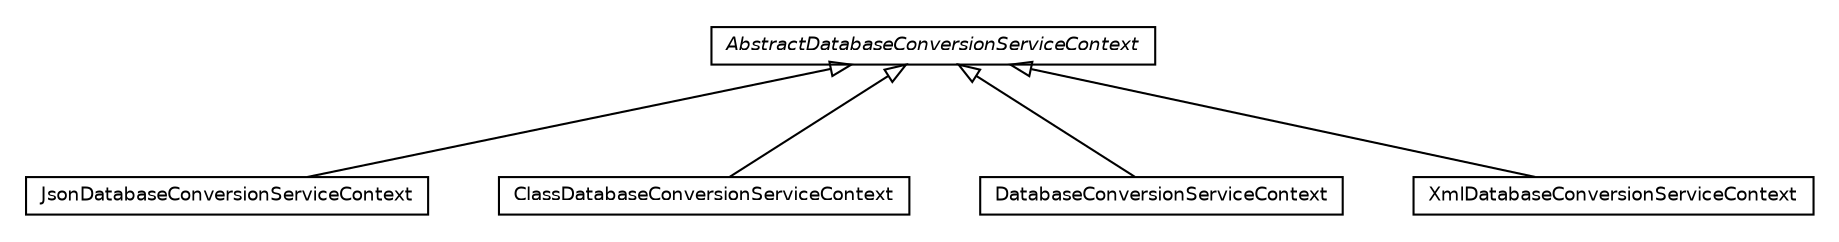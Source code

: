 #!/usr/local/bin/dot
#
# Class diagram 
# Generated by UMLGraph version R5_6 (http://www.umlgraph.org/)
#

digraph G {
	edge [fontname="Helvetica",fontsize=10,labelfontname="Helvetica",labelfontsize=10];
	node [fontname="Helvetica",fontsize=10,shape=plaintext];
	nodesep=0.25;
	ranksep=0.5;
	// net.ljcomputing.database.context.impl.AbstractDatabaseConversionServiceContext
	c77 [label=<<table title="net.ljcomputing.database.context.impl.AbstractDatabaseConversionServiceContext" border="0" cellborder="1" cellspacing="0" cellpadding="2" port="p" href="./AbstractDatabaseConversionServiceContext.html">
		<tr><td><table border="0" cellspacing="0" cellpadding="1">
<tr><td align="center" balign="center"><font face="Helvetica-Oblique"> AbstractDatabaseConversionServiceContext </font></td></tr>
		</table></td></tr>
		</table>>, URL="./AbstractDatabaseConversionServiceContext.html", fontname="Helvetica", fontcolor="black", fontsize=9.0];
	// net.ljcomputing.database.context.impl.JsonDatabaseConversionServiceContext
	c78 [label=<<table title="net.ljcomputing.database.context.impl.JsonDatabaseConversionServiceContext" border="0" cellborder="1" cellspacing="0" cellpadding="2" port="p" href="./JsonDatabaseConversionServiceContext.html">
		<tr><td><table border="0" cellspacing="0" cellpadding="1">
<tr><td align="center" balign="center"> JsonDatabaseConversionServiceContext </td></tr>
		</table></td></tr>
		</table>>, URL="./JsonDatabaseConversionServiceContext.html", fontname="Helvetica", fontcolor="black", fontsize=9.0];
	// net.ljcomputing.database.context.impl.ClassDatabaseConversionServiceContext
	c79 [label=<<table title="net.ljcomputing.database.context.impl.ClassDatabaseConversionServiceContext" border="0" cellborder="1" cellspacing="0" cellpadding="2" port="p" href="./ClassDatabaseConversionServiceContext.html">
		<tr><td><table border="0" cellspacing="0" cellpadding="1">
<tr><td align="center" balign="center"> ClassDatabaseConversionServiceContext </td></tr>
		</table></td></tr>
		</table>>, URL="./ClassDatabaseConversionServiceContext.html", fontname="Helvetica", fontcolor="black", fontsize=9.0];
	// net.ljcomputing.database.context.impl.DatabaseConversionServiceContext
	c80 [label=<<table title="net.ljcomputing.database.context.impl.DatabaseConversionServiceContext" border="0" cellborder="1" cellspacing="0" cellpadding="2" port="p" href="./DatabaseConversionServiceContext.html">
		<tr><td><table border="0" cellspacing="0" cellpadding="1">
<tr><td align="center" balign="center"> DatabaseConversionServiceContext </td></tr>
		</table></td></tr>
		</table>>, URL="./DatabaseConversionServiceContext.html", fontname="Helvetica", fontcolor="black", fontsize=9.0];
	// net.ljcomputing.database.context.impl.XmlDatabaseConversionServiceContext
	c81 [label=<<table title="net.ljcomputing.database.context.impl.XmlDatabaseConversionServiceContext" border="0" cellborder="1" cellspacing="0" cellpadding="2" port="p" href="./XmlDatabaseConversionServiceContext.html">
		<tr><td><table border="0" cellspacing="0" cellpadding="1">
<tr><td align="center" balign="center"> XmlDatabaseConversionServiceContext </td></tr>
		</table></td></tr>
		</table>>, URL="./XmlDatabaseConversionServiceContext.html", fontname="Helvetica", fontcolor="black", fontsize=9.0];
	//net.ljcomputing.database.context.impl.JsonDatabaseConversionServiceContext extends net.ljcomputing.database.context.impl.AbstractDatabaseConversionServiceContext
	c77:p -> c78:p [dir=back,arrowtail=empty];
	//net.ljcomputing.database.context.impl.ClassDatabaseConversionServiceContext extends net.ljcomputing.database.context.impl.AbstractDatabaseConversionServiceContext
	c77:p -> c79:p [dir=back,arrowtail=empty];
	//net.ljcomputing.database.context.impl.DatabaseConversionServiceContext extends net.ljcomputing.database.context.impl.AbstractDatabaseConversionServiceContext
	c77:p -> c80:p [dir=back,arrowtail=empty];
	//net.ljcomputing.database.context.impl.XmlDatabaseConversionServiceContext extends net.ljcomputing.database.context.impl.AbstractDatabaseConversionServiceContext
	c77:p -> c81:p [dir=back,arrowtail=empty];
}

